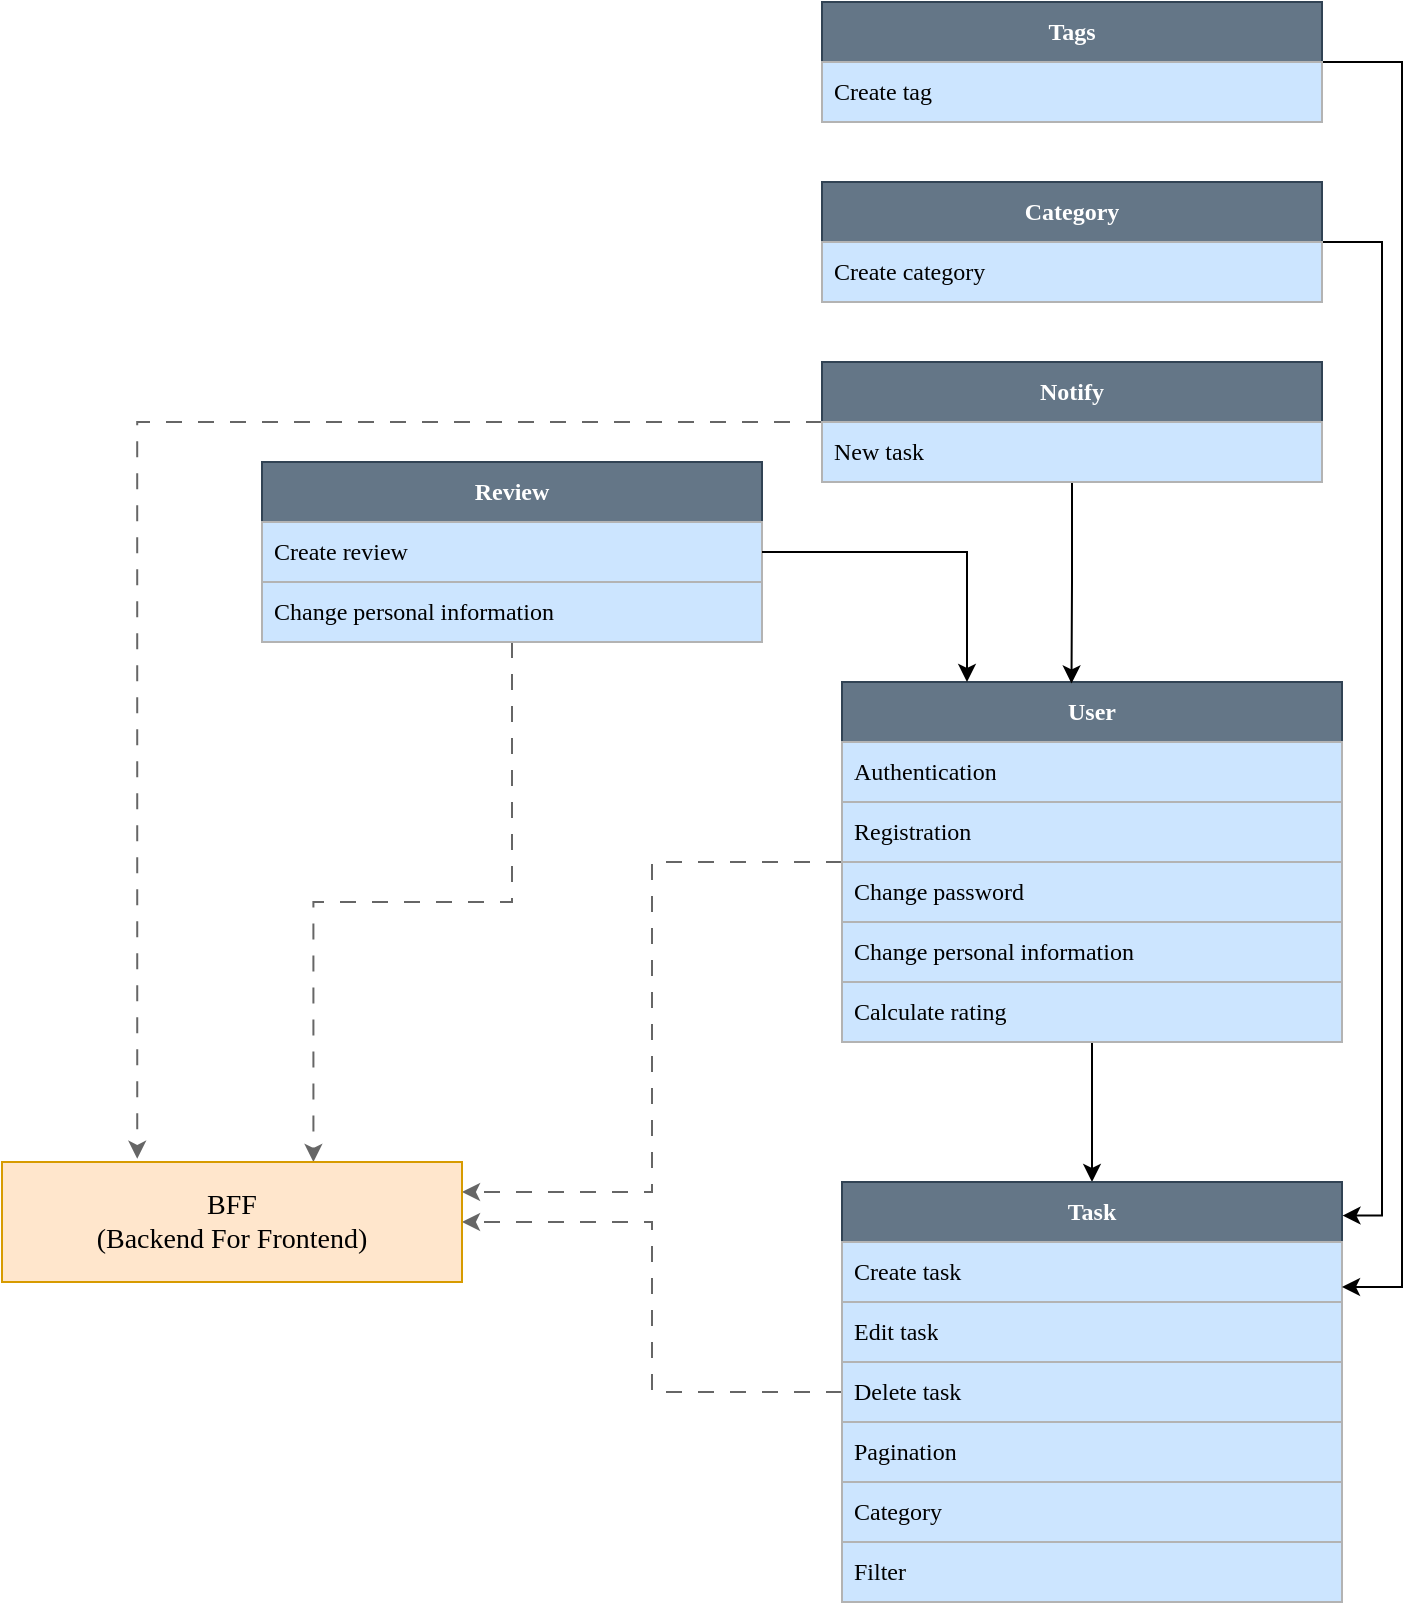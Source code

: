<mxfile version="21.1.1" type="device">
  <diagram name="Страница 1" id="W7pUnbzo3BEhtXxgwsNu">
    <mxGraphModel dx="1050" dy="1742" grid="1" gridSize="10" guides="1" tooltips="1" connect="1" arrows="1" fold="1" page="1" pageScale="1" pageWidth="827" pageHeight="1169" math="0" shadow="0">
      <root>
        <mxCell id="0" />
        <mxCell id="1" parent="0" />
        <mxCell id="z0midaALlclIuC2aB0Li-45" style="edgeStyle=orthogonalEdgeStyle;rounded=0;orthogonalLoop=1;jettySize=auto;html=1;entryX=0.5;entryY=0;entryDx=0;entryDy=0;" parent="1" source="z0midaALlclIuC2aB0Li-5" target="z0midaALlclIuC2aB0Li-26" edge="1">
          <mxGeometry relative="1" as="geometry" />
        </mxCell>
        <mxCell id="z0midaALlclIuC2aB0Li-52" style="edgeStyle=orthogonalEdgeStyle;rounded=0;orthogonalLoop=1;jettySize=auto;html=1;entryX=1;entryY=0.25;entryDx=0;entryDy=0;dashed=1;dashPattern=8 8;strokeColor=#666666;" parent="1" source="z0midaALlclIuC2aB0Li-5" target="z0midaALlclIuC2aB0Li-49" edge="1">
          <mxGeometry relative="1" as="geometry" />
        </mxCell>
        <mxCell id="z0midaALlclIuC2aB0Li-5" value="&lt;b&gt;User&lt;/b&gt;" style="swimlane;fontStyle=0;childLayout=stackLayout;horizontal=1;startSize=30;horizontalStack=0;resizeParent=1;resizeParentMax=0;resizeLast=0;collapsible=1;marginBottom=0;whiteSpace=wrap;html=1;fillColor=#647687;strokeColor=#314354;rounded=0;shadow=0;glass=0;fontFamily=Verdana;fontColor=#ffffff;" parent="1" vertex="1">
          <mxGeometry x="520" y="-100" width="250" height="180" as="geometry">
            <mxRectangle x="390" y="50" width="70" height="30" as="alternateBounds" />
          </mxGeometry>
        </mxCell>
        <mxCell id="z0midaALlclIuC2aB0Li-6" value="Authentication" style="text;strokeColor=#B3B3B3;fillColor=#cce5ff;align=left;verticalAlign=middle;spacingLeft=4;spacingRight=4;overflow=hidden;points=[[0,0.5],[1,0.5]];portConstraint=eastwest;rotatable=0;whiteSpace=wrap;html=1;fontFamily=Verdana;glass=0;shadow=0;rounded=0;" parent="z0midaALlclIuC2aB0Li-5" vertex="1">
          <mxGeometry y="30" width="250" height="30" as="geometry" />
        </mxCell>
        <mxCell id="z0midaALlclIuC2aB0Li-7" value="Registration" style="text;strokeColor=#B3B3B3;fillColor=#cce5ff;align=left;verticalAlign=middle;spacingLeft=4;spacingRight=4;overflow=hidden;points=[[0,0.5],[1,0.5]];portConstraint=eastwest;rotatable=0;whiteSpace=wrap;html=1;fontFamily=Verdana;glass=0;shadow=0;rounded=0;" parent="z0midaALlclIuC2aB0Li-5" vertex="1">
          <mxGeometry y="60" width="250" height="30" as="geometry" />
        </mxCell>
        <mxCell id="z0midaALlclIuC2aB0Li-8" value="Change password" style="text;strokeColor=#B3B3B3;fillColor=#cce5ff;align=left;verticalAlign=middle;spacingLeft=4;spacingRight=4;overflow=hidden;points=[[0,0.5],[1,0.5]];portConstraint=eastwest;rotatable=0;whiteSpace=wrap;html=1;fontFamily=Verdana;glass=0;shadow=0;rounded=0;" parent="z0midaALlclIuC2aB0Li-5" vertex="1">
          <mxGeometry y="90" width="250" height="30" as="geometry" />
        </mxCell>
        <mxCell id="z0midaALlclIuC2aB0Li-10" value="Change personal information" style="text;strokeColor=#B3B3B3;fillColor=#cce5ff;align=left;verticalAlign=middle;spacingLeft=4;spacingRight=4;overflow=hidden;points=[[0,0.5],[1,0.5]];portConstraint=eastwest;rotatable=0;whiteSpace=wrap;html=1;fontFamily=Verdana;rounded=0;glass=0;shadow=0;" parent="z0midaALlclIuC2aB0Li-5" vertex="1">
          <mxGeometry y="120" width="250" height="30" as="geometry" />
        </mxCell>
        <mxCell id="z0midaALlclIuC2aB0Li-33" value="Calculate rating" style="text;strokeColor=#B3B3B3;fillColor=#cce5ff;align=left;verticalAlign=middle;spacingLeft=4;spacingRight=4;overflow=hidden;points=[[0,0.5],[1,0.5]];portConstraint=eastwest;rotatable=0;whiteSpace=wrap;html=1;fontFamily=Verdana;rounded=0;glass=0;shadow=0;" parent="z0midaALlclIuC2aB0Li-5" vertex="1">
          <mxGeometry y="150" width="250" height="30" as="geometry" />
        </mxCell>
        <mxCell id="z0midaALlclIuC2aB0Li-44" style="edgeStyle=orthogonalEdgeStyle;rounded=0;orthogonalLoop=1;jettySize=auto;html=1;entryX=0.459;entryY=0.004;entryDx=0;entryDy=0;entryPerimeter=0;" parent="1" source="z0midaALlclIuC2aB0Li-21" target="z0midaALlclIuC2aB0Li-5" edge="1">
          <mxGeometry relative="1" as="geometry" />
        </mxCell>
        <mxCell id="z0midaALlclIuC2aB0Li-53" style="edgeStyle=orthogonalEdgeStyle;rounded=0;orthogonalLoop=1;jettySize=auto;html=1;entryX=0.294;entryY=-0.027;entryDx=0;entryDy=0;entryPerimeter=0;dashed=1;dashPattern=8 8;strokeColor=#666666;" parent="1" source="z0midaALlclIuC2aB0Li-21" target="z0midaALlclIuC2aB0Li-49" edge="1">
          <mxGeometry relative="1" as="geometry" />
        </mxCell>
        <mxCell id="z0midaALlclIuC2aB0Li-21" value="&lt;b&gt;Notify&lt;/b&gt;" style="swimlane;fontStyle=0;childLayout=stackLayout;horizontal=1;startSize=30;horizontalStack=0;resizeParent=1;resizeParentMax=0;resizeLast=0;collapsible=1;marginBottom=0;whiteSpace=wrap;html=1;fillColor=#647687;strokeColor=#314354;rounded=0;shadow=0;glass=0;fontFamily=Verdana;fontColor=#ffffff;" parent="1" vertex="1">
          <mxGeometry x="510" y="-260" width="250" height="60" as="geometry">
            <mxRectangle x="390" y="50" width="70" height="30" as="alternateBounds" />
          </mxGeometry>
        </mxCell>
        <mxCell id="z0midaALlclIuC2aB0Li-22" value="New task" style="text;strokeColor=#B3B3B3;fillColor=#cce5ff;align=left;verticalAlign=middle;spacingLeft=4;spacingRight=4;overflow=hidden;points=[[0,0.5],[1,0.5]];portConstraint=eastwest;rotatable=0;whiteSpace=wrap;html=1;fontFamily=Verdana;glass=0;shadow=0;rounded=0;" parent="z0midaALlclIuC2aB0Li-21" vertex="1">
          <mxGeometry y="30" width="250" height="30" as="geometry" />
        </mxCell>
        <mxCell id="z0midaALlclIuC2aB0Li-54" style="edgeStyle=orthogonalEdgeStyle;rounded=0;orthogonalLoop=1;jettySize=auto;html=1;entryX=1;entryY=0.5;entryDx=0;entryDy=0;dashed=1;dashPattern=8 8;strokeColor=#666666;" parent="1" source="z0midaALlclIuC2aB0Li-26" target="z0midaALlclIuC2aB0Li-49" edge="1">
          <mxGeometry relative="1" as="geometry" />
        </mxCell>
        <mxCell id="z0midaALlclIuC2aB0Li-26" value="&lt;b&gt;Task&lt;/b&gt;" style="swimlane;fontStyle=0;childLayout=stackLayout;horizontal=1;startSize=30;horizontalStack=0;resizeParent=1;resizeParentMax=0;resizeLast=0;collapsible=1;marginBottom=0;whiteSpace=wrap;html=1;fillColor=#647687;strokeColor=#314354;rounded=0;shadow=0;glass=0;fontFamily=Verdana;fontColor=#ffffff;" parent="1" vertex="1">
          <mxGeometry x="520" y="150" width="250" height="210" as="geometry">
            <mxRectangle x="390" y="50" width="70" height="30" as="alternateBounds" />
          </mxGeometry>
        </mxCell>
        <mxCell id="z0midaALlclIuC2aB0Li-27" value="Create task" style="text;strokeColor=#B3B3B3;fillColor=#cce5ff;align=left;verticalAlign=middle;spacingLeft=4;spacingRight=4;overflow=hidden;points=[[0,0.5],[1,0.5]];portConstraint=eastwest;rotatable=0;whiteSpace=wrap;html=1;fontFamily=Verdana;glass=0;shadow=0;rounded=0;" parent="z0midaALlclIuC2aB0Li-26" vertex="1">
          <mxGeometry y="30" width="250" height="30" as="geometry" />
        </mxCell>
        <mxCell id="z0midaALlclIuC2aB0Li-28" value="Edit task" style="text;strokeColor=#B3B3B3;fillColor=#cce5ff;align=left;verticalAlign=middle;spacingLeft=4;spacingRight=4;overflow=hidden;points=[[0,0.5],[1,0.5]];portConstraint=eastwest;rotatable=0;whiteSpace=wrap;html=1;fontFamily=Verdana;glass=0;shadow=0;rounded=0;" parent="z0midaALlclIuC2aB0Li-26" vertex="1">
          <mxGeometry y="60" width="250" height="30" as="geometry" />
        </mxCell>
        <mxCell id="z0midaALlclIuC2aB0Li-29" value="Delete task" style="text;strokeColor=#B3B3B3;fillColor=#cce5ff;align=left;verticalAlign=middle;spacingLeft=4;spacingRight=4;overflow=hidden;points=[[0,0.5],[1,0.5]];portConstraint=eastwest;rotatable=0;whiteSpace=wrap;html=1;fontFamily=Verdana;glass=0;shadow=0;rounded=0;" parent="z0midaALlclIuC2aB0Li-26" vertex="1">
          <mxGeometry y="90" width="250" height="30" as="geometry" />
        </mxCell>
        <mxCell id="z0midaALlclIuC2aB0Li-39" value="Pagination" style="text;strokeColor=#B3B3B3;fillColor=#cce5ff;align=left;verticalAlign=middle;spacingLeft=4;spacingRight=4;overflow=hidden;points=[[0,0.5],[1,0.5]];portConstraint=eastwest;rotatable=0;whiteSpace=wrap;html=1;fontFamily=Verdana;glass=0;shadow=0;rounded=0;" parent="z0midaALlclIuC2aB0Li-26" vertex="1">
          <mxGeometry y="120" width="250" height="30" as="geometry" />
        </mxCell>
        <mxCell id="z0midaALlclIuC2aB0Li-40" value="Category" style="text;strokeColor=#B3B3B3;fillColor=#cce5ff;align=left;verticalAlign=middle;spacingLeft=4;spacingRight=4;overflow=hidden;points=[[0,0.5],[1,0.5]];portConstraint=eastwest;rotatable=0;whiteSpace=wrap;html=1;fontFamily=Verdana;glass=0;shadow=0;rounded=0;" parent="z0midaALlclIuC2aB0Li-26" vertex="1">
          <mxGeometry y="150" width="250" height="30" as="geometry" />
        </mxCell>
        <mxCell id="z0midaALlclIuC2aB0Li-41" value="Filter" style="text;strokeColor=#B3B3B3;fillColor=#cce5ff;align=left;verticalAlign=middle;spacingLeft=4;spacingRight=4;overflow=hidden;points=[[0,0.5],[1,0.5]];portConstraint=eastwest;rotatable=0;whiteSpace=wrap;html=1;fontFamily=Verdana;glass=0;shadow=0;rounded=0;" parent="z0midaALlclIuC2aB0Li-26" vertex="1">
          <mxGeometry y="180" width="250" height="30" as="geometry" />
        </mxCell>
        <mxCell id="z0midaALlclIuC2aB0Li-50" style="edgeStyle=orthogonalEdgeStyle;rounded=0;orthogonalLoop=1;jettySize=auto;html=1;entryX=0.677;entryY=0;entryDx=0;entryDy=0;entryPerimeter=0;shadow=0;dashed=1;strokeColor=#666666;dashPattern=8 8;" parent="1" source="z0midaALlclIuC2aB0Li-34" target="z0midaALlclIuC2aB0Li-49" edge="1">
          <mxGeometry relative="1" as="geometry" />
        </mxCell>
        <mxCell id="z0midaALlclIuC2aB0Li-34" value="&lt;b&gt;Review&lt;/b&gt;" style="swimlane;fontStyle=0;childLayout=stackLayout;horizontal=1;startSize=30;horizontalStack=0;resizeParent=1;resizeParentMax=0;resizeLast=0;collapsible=1;marginBottom=0;whiteSpace=wrap;html=1;fillColor=#647687;strokeColor=#314354;rounded=0;shadow=0;glass=0;fontFamily=Verdana;fontColor=#ffffff;" parent="1" vertex="1">
          <mxGeometry x="230" y="-210" width="250" height="90" as="geometry">
            <mxRectangle x="390" y="50" width="70" height="30" as="alternateBounds" />
          </mxGeometry>
        </mxCell>
        <mxCell id="z0midaALlclIuC2aB0Li-35" value="Create review" style="text;strokeColor=#B3B3B3;fillColor=#cce5ff;align=left;verticalAlign=middle;spacingLeft=4;spacingRight=4;overflow=hidden;points=[[0,0.5],[1,0.5]];portConstraint=eastwest;rotatable=0;whiteSpace=wrap;html=1;fontFamily=Verdana;glass=0;shadow=0;rounded=0;" parent="z0midaALlclIuC2aB0Li-34" vertex="1">
          <mxGeometry y="30" width="250" height="30" as="geometry" />
        </mxCell>
        <mxCell id="z0midaALlclIuC2aB0Li-38" value="Change personal information" style="text;strokeColor=#B3B3B3;fillColor=#cce5ff;align=left;verticalAlign=middle;spacingLeft=4;spacingRight=4;overflow=hidden;points=[[0,0.5],[1,0.5]];portConstraint=eastwest;rotatable=0;whiteSpace=wrap;html=1;fontFamily=Verdana;rounded=0;glass=0;shadow=0;" parent="z0midaALlclIuC2aB0Li-34" vertex="1">
          <mxGeometry y="60" width="250" height="30" as="geometry" />
        </mxCell>
        <mxCell id="z0midaALlclIuC2aB0Li-43" style="edgeStyle=orthogonalEdgeStyle;rounded=0;orthogonalLoop=1;jettySize=auto;html=1;entryX=0.25;entryY=0;entryDx=0;entryDy=0;" parent="1" source="z0midaALlclIuC2aB0Li-35" target="z0midaALlclIuC2aB0Li-5" edge="1">
          <mxGeometry relative="1" as="geometry" />
        </mxCell>
        <mxCell id="z0midaALlclIuC2aB0Li-49" value="BFF&lt;br style=&quot;font-size: 14px;&quot;&gt;(Backend For Frontend)" style="rounded=0;whiteSpace=wrap;html=1;fontFamily=Verdana;fontSize=14;fillColor=#ffe6cc;strokeColor=#d79b00;" parent="1" vertex="1">
          <mxGeometry x="100" y="140" width="230" height="60" as="geometry" />
        </mxCell>
        <mxCell id="M2RUpXQffVG5zmji3ceX-4" style="edgeStyle=orthogonalEdgeStyle;rounded=0;orthogonalLoop=1;jettySize=auto;html=1;entryX=1.001;entryY=0.08;entryDx=0;entryDy=0;entryPerimeter=0;" edge="1" parent="1" source="M2RUpXQffVG5zmji3ceX-1" target="z0midaALlclIuC2aB0Li-26">
          <mxGeometry relative="1" as="geometry">
            <Array as="points">
              <mxPoint x="790" y="-320" />
              <mxPoint x="790" y="167" />
            </Array>
          </mxGeometry>
        </mxCell>
        <mxCell id="M2RUpXQffVG5zmji3ceX-1" value="&lt;b&gt;Category&lt;/b&gt;" style="swimlane;fontStyle=0;childLayout=stackLayout;horizontal=1;startSize=30;horizontalStack=0;resizeParent=1;resizeParentMax=0;resizeLast=0;collapsible=1;marginBottom=0;whiteSpace=wrap;html=1;fillColor=#647687;strokeColor=#314354;rounded=0;shadow=0;glass=0;fontFamily=Verdana;fontColor=#ffffff;" vertex="1" parent="1">
          <mxGeometry x="510" y="-350" width="250" height="60" as="geometry">
            <mxRectangle x="390" y="50" width="70" height="30" as="alternateBounds" />
          </mxGeometry>
        </mxCell>
        <mxCell id="M2RUpXQffVG5zmji3ceX-2" value="Create category" style="text;strokeColor=#B3B3B3;fillColor=#cce5ff;align=left;verticalAlign=middle;spacingLeft=4;spacingRight=4;overflow=hidden;points=[[0,0.5],[1,0.5]];portConstraint=eastwest;rotatable=0;whiteSpace=wrap;html=1;fontFamily=Verdana;glass=0;shadow=0;rounded=0;" vertex="1" parent="M2RUpXQffVG5zmji3ceX-1">
          <mxGeometry y="30" width="250" height="30" as="geometry" />
        </mxCell>
        <mxCell id="M2RUpXQffVG5zmji3ceX-10" style="edgeStyle=orthogonalEdgeStyle;rounded=0;orthogonalLoop=1;jettySize=auto;html=1;entryX=1;entryY=0.25;entryDx=0;entryDy=0;" edge="1" parent="1" source="M2RUpXQffVG5zmji3ceX-6" target="z0midaALlclIuC2aB0Li-26">
          <mxGeometry relative="1" as="geometry">
            <Array as="points">
              <mxPoint x="800" y="-410" />
              <mxPoint x="800" y="203" />
            </Array>
          </mxGeometry>
        </mxCell>
        <mxCell id="M2RUpXQffVG5zmji3ceX-6" value="&lt;b&gt;Tags&lt;/b&gt;" style="swimlane;fontStyle=0;childLayout=stackLayout;horizontal=1;startSize=30;horizontalStack=0;resizeParent=1;resizeParentMax=0;resizeLast=0;collapsible=1;marginBottom=0;whiteSpace=wrap;html=1;fillColor=#647687;strokeColor=#314354;rounded=0;shadow=0;glass=0;fontFamily=Verdana;fontColor=#ffffff;" vertex="1" parent="1">
          <mxGeometry x="510" y="-440" width="250" height="60" as="geometry">
            <mxRectangle x="390" y="50" width="70" height="30" as="alternateBounds" />
          </mxGeometry>
        </mxCell>
        <mxCell id="M2RUpXQffVG5zmji3ceX-7" value="Create tag" style="text;strokeColor=#B3B3B3;fillColor=#cce5ff;align=left;verticalAlign=middle;spacingLeft=4;spacingRight=4;overflow=hidden;points=[[0,0.5],[1,0.5]];portConstraint=eastwest;rotatable=0;whiteSpace=wrap;html=1;fontFamily=Verdana;glass=0;shadow=0;rounded=0;" vertex="1" parent="M2RUpXQffVG5zmji3ceX-6">
          <mxGeometry y="30" width="250" height="30" as="geometry" />
        </mxCell>
      </root>
    </mxGraphModel>
  </diagram>
</mxfile>

